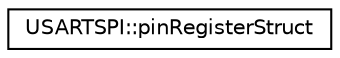 digraph "Graphical Class Hierarchy"
{
  edge [fontname="Helvetica",fontsize="10",labelfontname="Helvetica",labelfontsize="10"];
  node [fontname="Helvetica",fontsize="10",shape=record];
  rankdir="LR";
  Node1 [label="USARTSPI::pinRegisterStruct",height=0.2,width=0.4,color="black", fillcolor="white", style="filled",URL="$struct_u_s_a_r_t_s_p_i_1_1pin_register_struct.html"];
}
